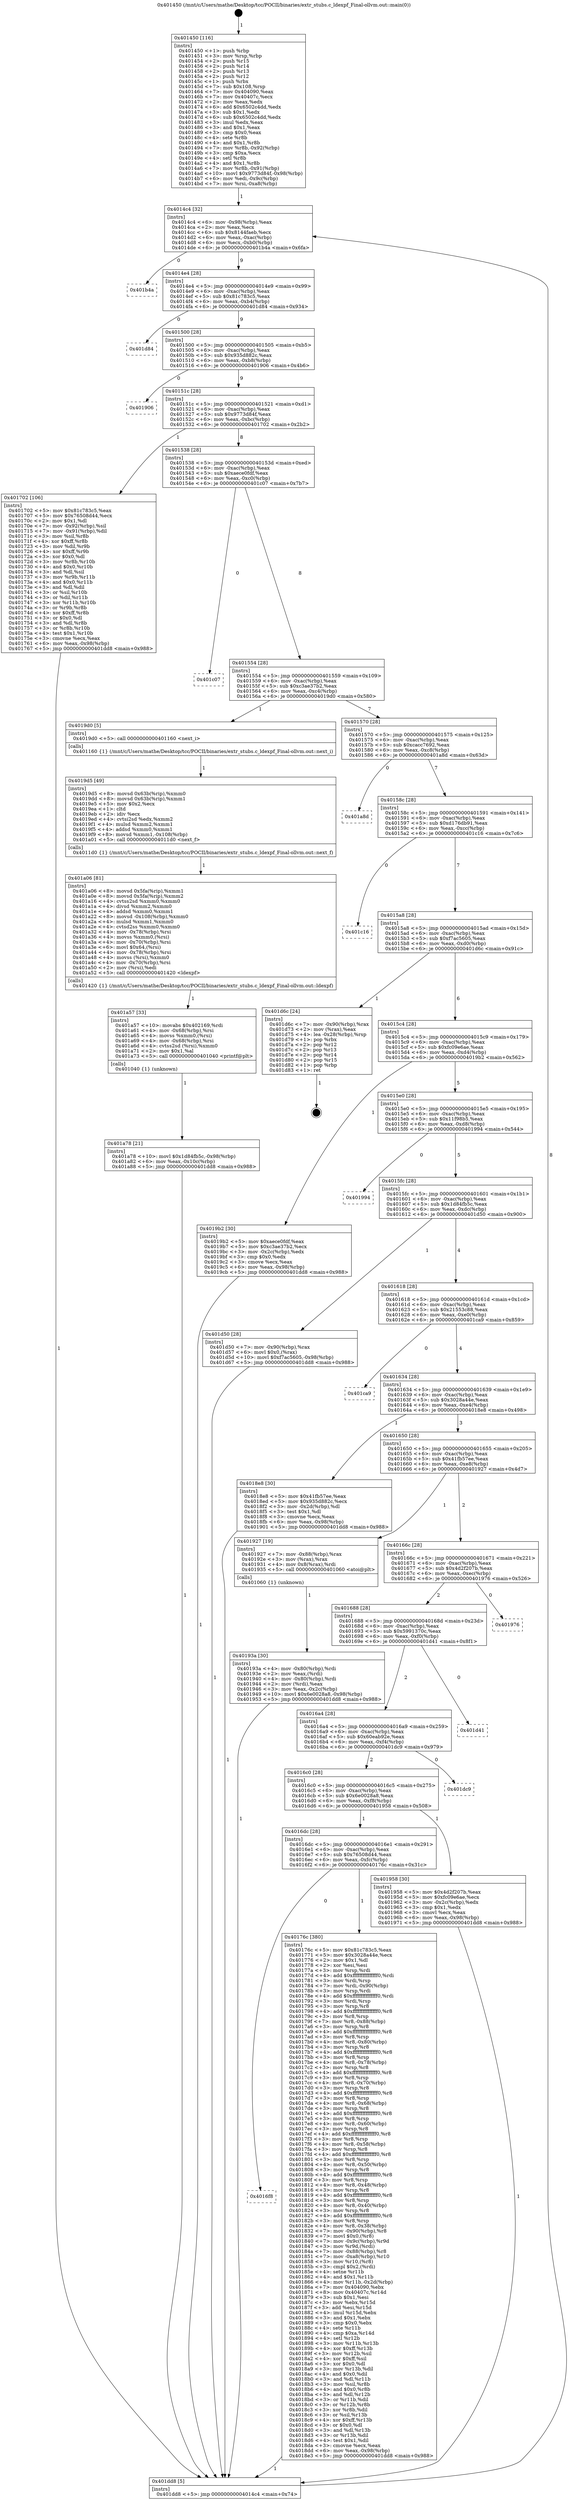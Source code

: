 digraph "0x401450" {
  label = "0x401450 (/mnt/c/Users/mathe/Desktop/tcc/POCII/binaries/extr_stubs.c_ldexpf_Final-ollvm.out::main(0))"
  labelloc = "t"
  node[shape=record]

  Entry [label="",width=0.3,height=0.3,shape=circle,fillcolor=black,style=filled]
  "0x4014c4" [label="{
     0x4014c4 [32]\l
     | [instrs]\l
     &nbsp;&nbsp;0x4014c4 \<+6\>: mov -0x98(%rbp),%eax\l
     &nbsp;&nbsp;0x4014ca \<+2\>: mov %eax,%ecx\l
     &nbsp;&nbsp;0x4014cc \<+6\>: sub $0x8144faeb,%ecx\l
     &nbsp;&nbsp;0x4014d2 \<+6\>: mov %eax,-0xac(%rbp)\l
     &nbsp;&nbsp;0x4014d8 \<+6\>: mov %ecx,-0xb0(%rbp)\l
     &nbsp;&nbsp;0x4014de \<+6\>: je 0000000000401b4a \<main+0x6fa\>\l
  }"]
  "0x401b4a" [label="{
     0x401b4a\l
  }", style=dashed]
  "0x4014e4" [label="{
     0x4014e4 [28]\l
     | [instrs]\l
     &nbsp;&nbsp;0x4014e4 \<+5\>: jmp 00000000004014e9 \<main+0x99\>\l
     &nbsp;&nbsp;0x4014e9 \<+6\>: mov -0xac(%rbp),%eax\l
     &nbsp;&nbsp;0x4014ef \<+5\>: sub $0x81c783c5,%eax\l
     &nbsp;&nbsp;0x4014f4 \<+6\>: mov %eax,-0xb4(%rbp)\l
     &nbsp;&nbsp;0x4014fa \<+6\>: je 0000000000401d84 \<main+0x934\>\l
  }"]
  Exit [label="",width=0.3,height=0.3,shape=circle,fillcolor=black,style=filled,peripheries=2]
  "0x401d84" [label="{
     0x401d84\l
  }", style=dashed]
  "0x401500" [label="{
     0x401500 [28]\l
     | [instrs]\l
     &nbsp;&nbsp;0x401500 \<+5\>: jmp 0000000000401505 \<main+0xb5\>\l
     &nbsp;&nbsp;0x401505 \<+6\>: mov -0xac(%rbp),%eax\l
     &nbsp;&nbsp;0x40150b \<+5\>: sub $0x935d882c,%eax\l
     &nbsp;&nbsp;0x401510 \<+6\>: mov %eax,-0xb8(%rbp)\l
     &nbsp;&nbsp;0x401516 \<+6\>: je 0000000000401906 \<main+0x4b6\>\l
  }"]
  "0x401a78" [label="{
     0x401a78 [21]\l
     | [instrs]\l
     &nbsp;&nbsp;0x401a78 \<+10\>: movl $0x1d84fb5c,-0x98(%rbp)\l
     &nbsp;&nbsp;0x401a82 \<+6\>: mov %eax,-0x10c(%rbp)\l
     &nbsp;&nbsp;0x401a88 \<+5\>: jmp 0000000000401dd8 \<main+0x988\>\l
  }"]
  "0x401906" [label="{
     0x401906\l
  }", style=dashed]
  "0x40151c" [label="{
     0x40151c [28]\l
     | [instrs]\l
     &nbsp;&nbsp;0x40151c \<+5\>: jmp 0000000000401521 \<main+0xd1\>\l
     &nbsp;&nbsp;0x401521 \<+6\>: mov -0xac(%rbp),%eax\l
     &nbsp;&nbsp;0x401527 \<+5\>: sub $0x9773d84f,%eax\l
     &nbsp;&nbsp;0x40152c \<+6\>: mov %eax,-0xbc(%rbp)\l
     &nbsp;&nbsp;0x401532 \<+6\>: je 0000000000401702 \<main+0x2b2\>\l
  }"]
  "0x401a57" [label="{
     0x401a57 [33]\l
     | [instrs]\l
     &nbsp;&nbsp;0x401a57 \<+10\>: movabs $0x402169,%rdi\l
     &nbsp;&nbsp;0x401a61 \<+4\>: mov -0x68(%rbp),%rsi\l
     &nbsp;&nbsp;0x401a65 \<+4\>: movss %xmm0,(%rsi)\l
     &nbsp;&nbsp;0x401a69 \<+4\>: mov -0x68(%rbp),%rsi\l
     &nbsp;&nbsp;0x401a6d \<+4\>: cvtss2sd (%rsi),%xmm0\l
     &nbsp;&nbsp;0x401a71 \<+2\>: mov $0x1,%al\l
     &nbsp;&nbsp;0x401a73 \<+5\>: call 0000000000401040 \<printf@plt\>\l
     | [calls]\l
     &nbsp;&nbsp;0x401040 \{1\} (unknown)\l
  }"]
  "0x401702" [label="{
     0x401702 [106]\l
     | [instrs]\l
     &nbsp;&nbsp;0x401702 \<+5\>: mov $0x81c783c5,%eax\l
     &nbsp;&nbsp;0x401707 \<+5\>: mov $0x76508d44,%ecx\l
     &nbsp;&nbsp;0x40170c \<+2\>: mov $0x1,%dl\l
     &nbsp;&nbsp;0x40170e \<+7\>: mov -0x92(%rbp),%sil\l
     &nbsp;&nbsp;0x401715 \<+7\>: mov -0x91(%rbp),%dil\l
     &nbsp;&nbsp;0x40171c \<+3\>: mov %sil,%r8b\l
     &nbsp;&nbsp;0x40171f \<+4\>: xor $0xff,%r8b\l
     &nbsp;&nbsp;0x401723 \<+3\>: mov %dil,%r9b\l
     &nbsp;&nbsp;0x401726 \<+4\>: xor $0xff,%r9b\l
     &nbsp;&nbsp;0x40172a \<+3\>: xor $0x0,%dl\l
     &nbsp;&nbsp;0x40172d \<+3\>: mov %r8b,%r10b\l
     &nbsp;&nbsp;0x401730 \<+4\>: and $0x0,%r10b\l
     &nbsp;&nbsp;0x401734 \<+3\>: and %dl,%sil\l
     &nbsp;&nbsp;0x401737 \<+3\>: mov %r9b,%r11b\l
     &nbsp;&nbsp;0x40173a \<+4\>: and $0x0,%r11b\l
     &nbsp;&nbsp;0x40173e \<+3\>: and %dl,%dil\l
     &nbsp;&nbsp;0x401741 \<+3\>: or %sil,%r10b\l
     &nbsp;&nbsp;0x401744 \<+3\>: or %dil,%r11b\l
     &nbsp;&nbsp;0x401747 \<+3\>: xor %r11b,%r10b\l
     &nbsp;&nbsp;0x40174a \<+3\>: or %r9b,%r8b\l
     &nbsp;&nbsp;0x40174d \<+4\>: xor $0xff,%r8b\l
     &nbsp;&nbsp;0x401751 \<+3\>: or $0x0,%dl\l
     &nbsp;&nbsp;0x401754 \<+3\>: and %dl,%r8b\l
     &nbsp;&nbsp;0x401757 \<+3\>: or %r8b,%r10b\l
     &nbsp;&nbsp;0x40175a \<+4\>: test $0x1,%r10b\l
     &nbsp;&nbsp;0x40175e \<+3\>: cmovne %ecx,%eax\l
     &nbsp;&nbsp;0x401761 \<+6\>: mov %eax,-0x98(%rbp)\l
     &nbsp;&nbsp;0x401767 \<+5\>: jmp 0000000000401dd8 \<main+0x988\>\l
  }"]
  "0x401538" [label="{
     0x401538 [28]\l
     | [instrs]\l
     &nbsp;&nbsp;0x401538 \<+5\>: jmp 000000000040153d \<main+0xed\>\l
     &nbsp;&nbsp;0x40153d \<+6\>: mov -0xac(%rbp),%eax\l
     &nbsp;&nbsp;0x401543 \<+5\>: sub $0xaece0fdf,%eax\l
     &nbsp;&nbsp;0x401548 \<+6\>: mov %eax,-0xc0(%rbp)\l
     &nbsp;&nbsp;0x40154e \<+6\>: je 0000000000401c07 \<main+0x7b7\>\l
  }"]
  "0x401dd8" [label="{
     0x401dd8 [5]\l
     | [instrs]\l
     &nbsp;&nbsp;0x401dd8 \<+5\>: jmp 00000000004014c4 \<main+0x74\>\l
  }"]
  "0x401450" [label="{
     0x401450 [116]\l
     | [instrs]\l
     &nbsp;&nbsp;0x401450 \<+1\>: push %rbp\l
     &nbsp;&nbsp;0x401451 \<+3\>: mov %rsp,%rbp\l
     &nbsp;&nbsp;0x401454 \<+2\>: push %r15\l
     &nbsp;&nbsp;0x401456 \<+2\>: push %r14\l
     &nbsp;&nbsp;0x401458 \<+2\>: push %r13\l
     &nbsp;&nbsp;0x40145a \<+2\>: push %r12\l
     &nbsp;&nbsp;0x40145c \<+1\>: push %rbx\l
     &nbsp;&nbsp;0x40145d \<+7\>: sub $0x108,%rsp\l
     &nbsp;&nbsp;0x401464 \<+7\>: mov 0x404090,%eax\l
     &nbsp;&nbsp;0x40146b \<+7\>: mov 0x40407c,%ecx\l
     &nbsp;&nbsp;0x401472 \<+2\>: mov %eax,%edx\l
     &nbsp;&nbsp;0x401474 \<+6\>: add $0x6502c4dd,%edx\l
     &nbsp;&nbsp;0x40147a \<+3\>: sub $0x1,%edx\l
     &nbsp;&nbsp;0x40147d \<+6\>: sub $0x6502c4dd,%edx\l
     &nbsp;&nbsp;0x401483 \<+3\>: imul %edx,%eax\l
     &nbsp;&nbsp;0x401486 \<+3\>: and $0x1,%eax\l
     &nbsp;&nbsp;0x401489 \<+3\>: cmp $0x0,%eax\l
     &nbsp;&nbsp;0x40148c \<+4\>: sete %r8b\l
     &nbsp;&nbsp;0x401490 \<+4\>: and $0x1,%r8b\l
     &nbsp;&nbsp;0x401494 \<+7\>: mov %r8b,-0x92(%rbp)\l
     &nbsp;&nbsp;0x40149b \<+3\>: cmp $0xa,%ecx\l
     &nbsp;&nbsp;0x40149e \<+4\>: setl %r8b\l
     &nbsp;&nbsp;0x4014a2 \<+4\>: and $0x1,%r8b\l
     &nbsp;&nbsp;0x4014a6 \<+7\>: mov %r8b,-0x91(%rbp)\l
     &nbsp;&nbsp;0x4014ad \<+10\>: movl $0x9773d84f,-0x98(%rbp)\l
     &nbsp;&nbsp;0x4014b7 \<+6\>: mov %edi,-0x9c(%rbp)\l
     &nbsp;&nbsp;0x4014bd \<+7\>: mov %rsi,-0xa8(%rbp)\l
  }"]
  "0x401a06" [label="{
     0x401a06 [81]\l
     | [instrs]\l
     &nbsp;&nbsp;0x401a06 \<+8\>: movsd 0x5fa(%rip),%xmm1\l
     &nbsp;&nbsp;0x401a0e \<+8\>: movsd 0x5fa(%rip),%xmm2\l
     &nbsp;&nbsp;0x401a16 \<+4\>: cvtss2sd %xmm0,%xmm0\l
     &nbsp;&nbsp;0x401a1a \<+4\>: divsd %xmm2,%xmm0\l
     &nbsp;&nbsp;0x401a1e \<+4\>: addsd %xmm0,%xmm1\l
     &nbsp;&nbsp;0x401a22 \<+8\>: movsd -0x108(%rbp),%xmm0\l
     &nbsp;&nbsp;0x401a2a \<+4\>: mulsd %xmm1,%xmm0\l
     &nbsp;&nbsp;0x401a2e \<+4\>: cvtsd2ss %xmm0,%xmm0\l
     &nbsp;&nbsp;0x401a32 \<+4\>: mov -0x78(%rbp),%rsi\l
     &nbsp;&nbsp;0x401a36 \<+4\>: movss %xmm0,(%rsi)\l
     &nbsp;&nbsp;0x401a3a \<+4\>: mov -0x70(%rbp),%rsi\l
     &nbsp;&nbsp;0x401a3e \<+6\>: movl $0x64,(%rsi)\l
     &nbsp;&nbsp;0x401a44 \<+4\>: mov -0x78(%rbp),%rsi\l
     &nbsp;&nbsp;0x401a48 \<+4\>: movss (%rsi),%xmm0\l
     &nbsp;&nbsp;0x401a4c \<+4\>: mov -0x70(%rbp),%rsi\l
     &nbsp;&nbsp;0x401a50 \<+2\>: mov (%rsi),%edi\l
     &nbsp;&nbsp;0x401a52 \<+5\>: call 0000000000401420 \<ldexpf\>\l
     | [calls]\l
     &nbsp;&nbsp;0x401420 \{1\} (/mnt/c/Users/mathe/Desktop/tcc/POCII/binaries/extr_stubs.c_ldexpf_Final-ollvm.out::ldexpf)\l
  }"]
  "0x401c07" [label="{
     0x401c07\l
  }", style=dashed]
  "0x401554" [label="{
     0x401554 [28]\l
     | [instrs]\l
     &nbsp;&nbsp;0x401554 \<+5\>: jmp 0000000000401559 \<main+0x109\>\l
     &nbsp;&nbsp;0x401559 \<+6\>: mov -0xac(%rbp),%eax\l
     &nbsp;&nbsp;0x40155f \<+5\>: sub $0xc3ae37b2,%eax\l
     &nbsp;&nbsp;0x401564 \<+6\>: mov %eax,-0xc4(%rbp)\l
     &nbsp;&nbsp;0x40156a \<+6\>: je 00000000004019d0 \<main+0x580\>\l
  }"]
  "0x4019d5" [label="{
     0x4019d5 [49]\l
     | [instrs]\l
     &nbsp;&nbsp;0x4019d5 \<+8\>: movsd 0x63b(%rip),%xmm0\l
     &nbsp;&nbsp;0x4019dd \<+8\>: movsd 0x63b(%rip),%xmm1\l
     &nbsp;&nbsp;0x4019e5 \<+5\>: mov $0x2,%ecx\l
     &nbsp;&nbsp;0x4019ea \<+1\>: cltd\l
     &nbsp;&nbsp;0x4019eb \<+2\>: idiv %ecx\l
     &nbsp;&nbsp;0x4019ed \<+4\>: cvtsi2sd %edx,%xmm2\l
     &nbsp;&nbsp;0x4019f1 \<+4\>: mulsd %xmm2,%xmm1\l
     &nbsp;&nbsp;0x4019f5 \<+4\>: addsd %xmm0,%xmm1\l
     &nbsp;&nbsp;0x4019f9 \<+8\>: movsd %xmm1,-0x108(%rbp)\l
     &nbsp;&nbsp;0x401a01 \<+5\>: call 00000000004011d0 \<next_f\>\l
     | [calls]\l
     &nbsp;&nbsp;0x4011d0 \{1\} (/mnt/c/Users/mathe/Desktop/tcc/POCII/binaries/extr_stubs.c_ldexpf_Final-ollvm.out::next_f)\l
  }"]
  "0x4019d0" [label="{
     0x4019d0 [5]\l
     | [instrs]\l
     &nbsp;&nbsp;0x4019d0 \<+5\>: call 0000000000401160 \<next_i\>\l
     | [calls]\l
     &nbsp;&nbsp;0x401160 \{1\} (/mnt/c/Users/mathe/Desktop/tcc/POCII/binaries/extr_stubs.c_ldexpf_Final-ollvm.out::next_i)\l
  }"]
  "0x401570" [label="{
     0x401570 [28]\l
     | [instrs]\l
     &nbsp;&nbsp;0x401570 \<+5\>: jmp 0000000000401575 \<main+0x125\>\l
     &nbsp;&nbsp;0x401575 \<+6\>: mov -0xac(%rbp),%eax\l
     &nbsp;&nbsp;0x40157b \<+5\>: sub $0xcacc7692,%eax\l
     &nbsp;&nbsp;0x401580 \<+6\>: mov %eax,-0xc8(%rbp)\l
     &nbsp;&nbsp;0x401586 \<+6\>: je 0000000000401a8d \<main+0x63d\>\l
  }"]
  "0x40193a" [label="{
     0x40193a [30]\l
     | [instrs]\l
     &nbsp;&nbsp;0x40193a \<+4\>: mov -0x80(%rbp),%rdi\l
     &nbsp;&nbsp;0x40193e \<+2\>: mov %eax,(%rdi)\l
     &nbsp;&nbsp;0x401940 \<+4\>: mov -0x80(%rbp),%rdi\l
     &nbsp;&nbsp;0x401944 \<+2\>: mov (%rdi),%eax\l
     &nbsp;&nbsp;0x401946 \<+3\>: mov %eax,-0x2c(%rbp)\l
     &nbsp;&nbsp;0x401949 \<+10\>: movl $0x6e0028a8,-0x98(%rbp)\l
     &nbsp;&nbsp;0x401953 \<+5\>: jmp 0000000000401dd8 \<main+0x988\>\l
  }"]
  "0x401a8d" [label="{
     0x401a8d\l
  }", style=dashed]
  "0x40158c" [label="{
     0x40158c [28]\l
     | [instrs]\l
     &nbsp;&nbsp;0x40158c \<+5\>: jmp 0000000000401591 \<main+0x141\>\l
     &nbsp;&nbsp;0x401591 \<+6\>: mov -0xac(%rbp),%eax\l
     &nbsp;&nbsp;0x401597 \<+5\>: sub $0xd176db91,%eax\l
     &nbsp;&nbsp;0x40159c \<+6\>: mov %eax,-0xcc(%rbp)\l
     &nbsp;&nbsp;0x4015a2 \<+6\>: je 0000000000401c16 \<main+0x7c6\>\l
  }"]
  "0x4016f8" [label="{
     0x4016f8\l
  }", style=dashed]
  "0x401c16" [label="{
     0x401c16\l
  }", style=dashed]
  "0x4015a8" [label="{
     0x4015a8 [28]\l
     | [instrs]\l
     &nbsp;&nbsp;0x4015a8 \<+5\>: jmp 00000000004015ad \<main+0x15d\>\l
     &nbsp;&nbsp;0x4015ad \<+6\>: mov -0xac(%rbp),%eax\l
     &nbsp;&nbsp;0x4015b3 \<+5\>: sub $0xf7ac5605,%eax\l
     &nbsp;&nbsp;0x4015b8 \<+6\>: mov %eax,-0xd0(%rbp)\l
     &nbsp;&nbsp;0x4015be \<+6\>: je 0000000000401d6c \<main+0x91c\>\l
  }"]
  "0x40176c" [label="{
     0x40176c [380]\l
     | [instrs]\l
     &nbsp;&nbsp;0x40176c \<+5\>: mov $0x81c783c5,%eax\l
     &nbsp;&nbsp;0x401771 \<+5\>: mov $0x3028a44e,%ecx\l
     &nbsp;&nbsp;0x401776 \<+2\>: mov $0x1,%dl\l
     &nbsp;&nbsp;0x401778 \<+2\>: xor %esi,%esi\l
     &nbsp;&nbsp;0x40177a \<+3\>: mov %rsp,%rdi\l
     &nbsp;&nbsp;0x40177d \<+4\>: add $0xfffffffffffffff0,%rdi\l
     &nbsp;&nbsp;0x401781 \<+3\>: mov %rdi,%rsp\l
     &nbsp;&nbsp;0x401784 \<+7\>: mov %rdi,-0x90(%rbp)\l
     &nbsp;&nbsp;0x40178b \<+3\>: mov %rsp,%rdi\l
     &nbsp;&nbsp;0x40178e \<+4\>: add $0xfffffffffffffff0,%rdi\l
     &nbsp;&nbsp;0x401792 \<+3\>: mov %rdi,%rsp\l
     &nbsp;&nbsp;0x401795 \<+3\>: mov %rsp,%r8\l
     &nbsp;&nbsp;0x401798 \<+4\>: add $0xfffffffffffffff0,%r8\l
     &nbsp;&nbsp;0x40179c \<+3\>: mov %r8,%rsp\l
     &nbsp;&nbsp;0x40179f \<+7\>: mov %r8,-0x88(%rbp)\l
     &nbsp;&nbsp;0x4017a6 \<+3\>: mov %rsp,%r8\l
     &nbsp;&nbsp;0x4017a9 \<+4\>: add $0xfffffffffffffff0,%r8\l
     &nbsp;&nbsp;0x4017ad \<+3\>: mov %r8,%rsp\l
     &nbsp;&nbsp;0x4017b0 \<+4\>: mov %r8,-0x80(%rbp)\l
     &nbsp;&nbsp;0x4017b4 \<+3\>: mov %rsp,%r8\l
     &nbsp;&nbsp;0x4017b7 \<+4\>: add $0xfffffffffffffff0,%r8\l
     &nbsp;&nbsp;0x4017bb \<+3\>: mov %r8,%rsp\l
     &nbsp;&nbsp;0x4017be \<+4\>: mov %r8,-0x78(%rbp)\l
     &nbsp;&nbsp;0x4017c2 \<+3\>: mov %rsp,%r8\l
     &nbsp;&nbsp;0x4017c5 \<+4\>: add $0xfffffffffffffff0,%r8\l
     &nbsp;&nbsp;0x4017c9 \<+3\>: mov %r8,%rsp\l
     &nbsp;&nbsp;0x4017cc \<+4\>: mov %r8,-0x70(%rbp)\l
     &nbsp;&nbsp;0x4017d0 \<+3\>: mov %rsp,%r8\l
     &nbsp;&nbsp;0x4017d3 \<+4\>: add $0xfffffffffffffff0,%r8\l
     &nbsp;&nbsp;0x4017d7 \<+3\>: mov %r8,%rsp\l
     &nbsp;&nbsp;0x4017da \<+4\>: mov %r8,-0x68(%rbp)\l
     &nbsp;&nbsp;0x4017de \<+3\>: mov %rsp,%r8\l
     &nbsp;&nbsp;0x4017e1 \<+4\>: add $0xfffffffffffffff0,%r8\l
     &nbsp;&nbsp;0x4017e5 \<+3\>: mov %r8,%rsp\l
     &nbsp;&nbsp;0x4017e8 \<+4\>: mov %r8,-0x60(%rbp)\l
     &nbsp;&nbsp;0x4017ec \<+3\>: mov %rsp,%r8\l
     &nbsp;&nbsp;0x4017ef \<+4\>: add $0xfffffffffffffff0,%r8\l
     &nbsp;&nbsp;0x4017f3 \<+3\>: mov %r8,%rsp\l
     &nbsp;&nbsp;0x4017f6 \<+4\>: mov %r8,-0x58(%rbp)\l
     &nbsp;&nbsp;0x4017fa \<+3\>: mov %rsp,%r8\l
     &nbsp;&nbsp;0x4017fd \<+4\>: add $0xfffffffffffffff0,%r8\l
     &nbsp;&nbsp;0x401801 \<+3\>: mov %r8,%rsp\l
     &nbsp;&nbsp;0x401804 \<+4\>: mov %r8,-0x50(%rbp)\l
     &nbsp;&nbsp;0x401808 \<+3\>: mov %rsp,%r8\l
     &nbsp;&nbsp;0x40180b \<+4\>: add $0xfffffffffffffff0,%r8\l
     &nbsp;&nbsp;0x40180f \<+3\>: mov %r8,%rsp\l
     &nbsp;&nbsp;0x401812 \<+4\>: mov %r8,-0x48(%rbp)\l
     &nbsp;&nbsp;0x401816 \<+3\>: mov %rsp,%r8\l
     &nbsp;&nbsp;0x401819 \<+4\>: add $0xfffffffffffffff0,%r8\l
     &nbsp;&nbsp;0x40181d \<+3\>: mov %r8,%rsp\l
     &nbsp;&nbsp;0x401820 \<+4\>: mov %r8,-0x40(%rbp)\l
     &nbsp;&nbsp;0x401824 \<+3\>: mov %rsp,%r8\l
     &nbsp;&nbsp;0x401827 \<+4\>: add $0xfffffffffffffff0,%r8\l
     &nbsp;&nbsp;0x40182b \<+3\>: mov %r8,%rsp\l
     &nbsp;&nbsp;0x40182e \<+4\>: mov %r8,-0x38(%rbp)\l
     &nbsp;&nbsp;0x401832 \<+7\>: mov -0x90(%rbp),%r8\l
     &nbsp;&nbsp;0x401839 \<+7\>: movl $0x0,(%r8)\l
     &nbsp;&nbsp;0x401840 \<+7\>: mov -0x9c(%rbp),%r9d\l
     &nbsp;&nbsp;0x401847 \<+3\>: mov %r9d,(%rdi)\l
     &nbsp;&nbsp;0x40184a \<+7\>: mov -0x88(%rbp),%r8\l
     &nbsp;&nbsp;0x401851 \<+7\>: mov -0xa8(%rbp),%r10\l
     &nbsp;&nbsp;0x401858 \<+3\>: mov %r10,(%r8)\l
     &nbsp;&nbsp;0x40185b \<+3\>: cmpl $0x2,(%rdi)\l
     &nbsp;&nbsp;0x40185e \<+4\>: setne %r11b\l
     &nbsp;&nbsp;0x401862 \<+4\>: and $0x1,%r11b\l
     &nbsp;&nbsp;0x401866 \<+4\>: mov %r11b,-0x2d(%rbp)\l
     &nbsp;&nbsp;0x40186a \<+7\>: mov 0x404090,%ebx\l
     &nbsp;&nbsp;0x401871 \<+8\>: mov 0x40407c,%r14d\l
     &nbsp;&nbsp;0x401879 \<+3\>: sub $0x1,%esi\l
     &nbsp;&nbsp;0x40187c \<+3\>: mov %ebx,%r15d\l
     &nbsp;&nbsp;0x40187f \<+3\>: add %esi,%r15d\l
     &nbsp;&nbsp;0x401882 \<+4\>: imul %r15d,%ebx\l
     &nbsp;&nbsp;0x401886 \<+3\>: and $0x1,%ebx\l
     &nbsp;&nbsp;0x401889 \<+3\>: cmp $0x0,%ebx\l
     &nbsp;&nbsp;0x40188c \<+4\>: sete %r11b\l
     &nbsp;&nbsp;0x401890 \<+4\>: cmp $0xa,%r14d\l
     &nbsp;&nbsp;0x401894 \<+4\>: setl %r12b\l
     &nbsp;&nbsp;0x401898 \<+3\>: mov %r11b,%r13b\l
     &nbsp;&nbsp;0x40189b \<+4\>: xor $0xff,%r13b\l
     &nbsp;&nbsp;0x40189f \<+3\>: mov %r12b,%sil\l
     &nbsp;&nbsp;0x4018a2 \<+4\>: xor $0xff,%sil\l
     &nbsp;&nbsp;0x4018a6 \<+3\>: xor $0x0,%dl\l
     &nbsp;&nbsp;0x4018a9 \<+3\>: mov %r13b,%dil\l
     &nbsp;&nbsp;0x4018ac \<+4\>: and $0x0,%dil\l
     &nbsp;&nbsp;0x4018b0 \<+3\>: and %dl,%r11b\l
     &nbsp;&nbsp;0x4018b3 \<+3\>: mov %sil,%r8b\l
     &nbsp;&nbsp;0x4018b6 \<+4\>: and $0x0,%r8b\l
     &nbsp;&nbsp;0x4018ba \<+3\>: and %dl,%r12b\l
     &nbsp;&nbsp;0x4018bd \<+3\>: or %r11b,%dil\l
     &nbsp;&nbsp;0x4018c0 \<+3\>: or %r12b,%r8b\l
     &nbsp;&nbsp;0x4018c3 \<+3\>: xor %r8b,%dil\l
     &nbsp;&nbsp;0x4018c6 \<+3\>: or %sil,%r13b\l
     &nbsp;&nbsp;0x4018c9 \<+4\>: xor $0xff,%r13b\l
     &nbsp;&nbsp;0x4018cd \<+3\>: or $0x0,%dl\l
     &nbsp;&nbsp;0x4018d0 \<+3\>: and %dl,%r13b\l
     &nbsp;&nbsp;0x4018d3 \<+3\>: or %r13b,%dil\l
     &nbsp;&nbsp;0x4018d6 \<+4\>: test $0x1,%dil\l
     &nbsp;&nbsp;0x4018da \<+3\>: cmovne %ecx,%eax\l
     &nbsp;&nbsp;0x4018dd \<+6\>: mov %eax,-0x98(%rbp)\l
     &nbsp;&nbsp;0x4018e3 \<+5\>: jmp 0000000000401dd8 \<main+0x988\>\l
  }"]
  "0x401d6c" [label="{
     0x401d6c [24]\l
     | [instrs]\l
     &nbsp;&nbsp;0x401d6c \<+7\>: mov -0x90(%rbp),%rax\l
     &nbsp;&nbsp;0x401d73 \<+2\>: mov (%rax),%eax\l
     &nbsp;&nbsp;0x401d75 \<+4\>: lea -0x28(%rbp),%rsp\l
     &nbsp;&nbsp;0x401d79 \<+1\>: pop %rbx\l
     &nbsp;&nbsp;0x401d7a \<+2\>: pop %r12\l
     &nbsp;&nbsp;0x401d7c \<+2\>: pop %r13\l
     &nbsp;&nbsp;0x401d7e \<+2\>: pop %r14\l
     &nbsp;&nbsp;0x401d80 \<+2\>: pop %r15\l
     &nbsp;&nbsp;0x401d82 \<+1\>: pop %rbp\l
     &nbsp;&nbsp;0x401d83 \<+1\>: ret\l
  }"]
  "0x4015c4" [label="{
     0x4015c4 [28]\l
     | [instrs]\l
     &nbsp;&nbsp;0x4015c4 \<+5\>: jmp 00000000004015c9 \<main+0x179\>\l
     &nbsp;&nbsp;0x4015c9 \<+6\>: mov -0xac(%rbp),%eax\l
     &nbsp;&nbsp;0x4015cf \<+5\>: sub $0xfc09e6ae,%eax\l
     &nbsp;&nbsp;0x4015d4 \<+6\>: mov %eax,-0xd4(%rbp)\l
     &nbsp;&nbsp;0x4015da \<+6\>: je 00000000004019b2 \<main+0x562\>\l
  }"]
  "0x4016dc" [label="{
     0x4016dc [28]\l
     | [instrs]\l
     &nbsp;&nbsp;0x4016dc \<+5\>: jmp 00000000004016e1 \<main+0x291\>\l
     &nbsp;&nbsp;0x4016e1 \<+6\>: mov -0xac(%rbp),%eax\l
     &nbsp;&nbsp;0x4016e7 \<+5\>: sub $0x76508d44,%eax\l
     &nbsp;&nbsp;0x4016ec \<+6\>: mov %eax,-0xfc(%rbp)\l
     &nbsp;&nbsp;0x4016f2 \<+6\>: je 000000000040176c \<main+0x31c\>\l
  }"]
  "0x4019b2" [label="{
     0x4019b2 [30]\l
     | [instrs]\l
     &nbsp;&nbsp;0x4019b2 \<+5\>: mov $0xaece0fdf,%eax\l
     &nbsp;&nbsp;0x4019b7 \<+5\>: mov $0xc3ae37b2,%ecx\l
     &nbsp;&nbsp;0x4019bc \<+3\>: mov -0x2c(%rbp),%edx\l
     &nbsp;&nbsp;0x4019bf \<+3\>: cmp $0x0,%edx\l
     &nbsp;&nbsp;0x4019c2 \<+3\>: cmove %ecx,%eax\l
     &nbsp;&nbsp;0x4019c5 \<+6\>: mov %eax,-0x98(%rbp)\l
     &nbsp;&nbsp;0x4019cb \<+5\>: jmp 0000000000401dd8 \<main+0x988\>\l
  }"]
  "0x4015e0" [label="{
     0x4015e0 [28]\l
     | [instrs]\l
     &nbsp;&nbsp;0x4015e0 \<+5\>: jmp 00000000004015e5 \<main+0x195\>\l
     &nbsp;&nbsp;0x4015e5 \<+6\>: mov -0xac(%rbp),%eax\l
     &nbsp;&nbsp;0x4015eb \<+5\>: sub $0x11f98b5,%eax\l
     &nbsp;&nbsp;0x4015f0 \<+6\>: mov %eax,-0xd8(%rbp)\l
     &nbsp;&nbsp;0x4015f6 \<+6\>: je 0000000000401994 \<main+0x544\>\l
  }"]
  "0x401958" [label="{
     0x401958 [30]\l
     | [instrs]\l
     &nbsp;&nbsp;0x401958 \<+5\>: mov $0x4d2f207b,%eax\l
     &nbsp;&nbsp;0x40195d \<+5\>: mov $0xfc09e6ae,%ecx\l
     &nbsp;&nbsp;0x401962 \<+3\>: mov -0x2c(%rbp),%edx\l
     &nbsp;&nbsp;0x401965 \<+3\>: cmp $0x1,%edx\l
     &nbsp;&nbsp;0x401968 \<+3\>: cmovl %ecx,%eax\l
     &nbsp;&nbsp;0x40196b \<+6\>: mov %eax,-0x98(%rbp)\l
     &nbsp;&nbsp;0x401971 \<+5\>: jmp 0000000000401dd8 \<main+0x988\>\l
  }"]
  "0x401994" [label="{
     0x401994\l
  }", style=dashed]
  "0x4015fc" [label="{
     0x4015fc [28]\l
     | [instrs]\l
     &nbsp;&nbsp;0x4015fc \<+5\>: jmp 0000000000401601 \<main+0x1b1\>\l
     &nbsp;&nbsp;0x401601 \<+6\>: mov -0xac(%rbp),%eax\l
     &nbsp;&nbsp;0x401607 \<+5\>: sub $0x1d84fb5c,%eax\l
     &nbsp;&nbsp;0x40160c \<+6\>: mov %eax,-0xdc(%rbp)\l
     &nbsp;&nbsp;0x401612 \<+6\>: je 0000000000401d50 \<main+0x900\>\l
  }"]
  "0x4016c0" [label="{
     0x4016c0 [28]\l
     | [instrs]\l
     &nbsp;&nbsp;0x4016c0 \<+5\>: jmp 00000000004016c5 \<main+0x275\>\l
     &nbsp;&nbsp;0x4016c5 \<+6\>: mov -0xac(%rbp),%eax\l
     &nbsp;&nbsp;0x4016cb \<+5\>: sub $0x6e0028a8,%eax\l
     &nbsp;&nbsp;0x4016d0 \<+6\>: mov %eax,-0xf8(%rbp)\l
     &nbsp;&nbsp;0x4016d6 \<+6\>: je 0000000000401958 \<main+0x508\>\l
  }"]
  "0x401d50" [label="{
     0x401d50 [28]\l
     | [instrs]\l
     &nbsp;&nbsp;0x401d50 \<+7\>: mov -0x90(%rbp),%rax\l
     &nbsp;&nbsp;0x401d57 \<+6\>: movl $0x0,(%rax)\l
     &nbsp;&nbsp;0x401d5d \<+10\>: movl $0xf7ac5605,-0x98(%rbp)\l
     &nbsp;&nbsp;0x401d67 \<+5\>: jmp 0000000000401dd8 \<main+0x988\>\l
  }"]
  "0x401618" [label="{
     0x401618 [28]\l
     | [instrs]\l
     &nbsp;&nbsp;0x401618 \<+5\>: jmp 000000000040161d \<main+0x1cd\>\l
     &nbsp;&nbsp;0x40161d \<+6\>: mov -0xac(%rbp),%eax\l
     &nbsp;&nbsp;0x401623 \<+5\>: sub $0x21553c88,%eax\l
     &nbsp;&nbsp;0x401628 \<+6\>: mov %eax,-0xe0(%rbp)\l
     &nbsp;&nbsp;0x40162e \<+6\>: je 0000000000401ca9 \<main+0x859\>\l
  }"]
  "0x401dc9" [label="{
     0x401dc9\l
  }", style=dashed]
  "0x401ca9" [label="{
     0x401ca9\l
  }", style=dashed]
  "0x401634" [label="{
     0x401634 [28]\l
     | [instrs]\l
     &nbsp;&nbsp;0x401634 \<+5\>: jmp 0000000000401639 \<main+0x1e9\>\l
     &nbsp;&nbsp;0x401639 \<+6\>: mov -0xac(%rbp),%eax\l
     &nbsp;&nbsp;0x40163f \<+5\>: sub $0x3028a44e,%eax\l
     &nbsp;&nbsp;0x401644 \<+6\>: mov %eax,-0xe4(%rbp)\l
     &nbsp;&nbsp;0x40164a \<+6\>: je 00000000004018e8 \<main+0x498\>\l
  }"]
  "0x4016a4" [label="{
     0x4016a4 [28]\l
     | [instrs]\l
     &nbsp;&nbsp;0x4016a4 \<+5\>: jmp 00000000004016a9 \<main+0x259\>\l
     &nbsp;&nbsp;0x4016a9 \<+6\>: mov -0xac(%rbp),%eax\l
     &nbsp;&nbsp;0x4016af \<+5\>: sub $0x60eab92e,%eax\l
     &nbsp;&nbsp;0x4016b4 \<+6\>: mov %eax,-0xf4(%rbp)\l
     &nbsp;&nbsp;0x4016ba \<+6\>: je 0000000000401dc9 \<main+0x979\>\l
  }"]
  "0x4018e8" [label="{
     0x4018e8 [30]\l
     | [instrs]\l
     &nbsp;&nbsp;0x4018e8 \<+5\>: mov $0x41fb57ee,%eax\l
     &nbsp;&nbsp;0x4018ed \<+5\>: mov $0x935d882c,%ecx\l
     &nbsp;&nbsp;0x4018f2 \<+3\>: mov -0x2d(%rbp),%dl\l
     &nbsp;&nbsp;0x4018f5 \<+3\>: test $0x1,%dl\l
     &nbsp;&nbsp;0x4018f8 \<+3\>: cmovne %ecx,%eax\l
     &nbsp;&nbsp;0x4018fb \<+6\>: mov %eax,-0x98(%rbp)\l
     &nbsp;&nbsp;0x401901 \<+5\>: jmp 0000000000401dd8 \<main+0x988\>\l
  }"]
  "0x401650" [label="{
     0x401650 [28]\l
     | [instrs]\l
     &nbsp;&nbsp;0x401650 \<+5\>: jmp 0000000000401655 \<main+0x205\>\l
     &nbsp;&nbsp;0x401655 \<+6\>: mov -0xac(%rbp),%eax\l
     &nbsp;&nbsp;0x40165b \<+5\>: sub $0x41fb57ee,%eax\l
     &nbsp;&nbsp;0x401660 \<+6\>: mov %eax,-0xe8(%rbp)\l
     &nbsp;&nbsp;0x401666 \<+6\>: je 0000000000401927 \<main+0x4d7\>\l
  }"]
  "0x401d41" [label="{
     0x401d41\l
  }", style=dashed]
  "0x401927" [label="{
     0x401927 [19]\l
     | [instrs]\l
     &nbsp;&nbsp;0x401927 \<+7\>: mov -0x88(%rbp),%rax\l
     &nbsp;&nbsp;0x40192e \<+3\>: mov (%rax),%rax\l
     &nbsp;&nbsp;0x401931 \<+4\>: mov 0x8(%rax),%rdi\l
     &nbsp;&nbsp;0x401935 \<+5\>: call 0000000000401060 \<atoi@plt\>\l
     | [calls]\l
     &nbsp;&nbsp;0x401060 \{1\} (unknown)\l
  }"]
  "0x40166c" [label="{
     0x40166c [28]\l
     | [instrs]\l
     &nbsp;&nbsp;0x40166c \<+5\>: jmp 0000000000401671 \<main+0x221\>\l
     &nbsp;&nbsp;0x401671 \<+6\>: mov -0xac(%rbp),%eax\l
     &nbsp;&nbsp;0x401677 \<+5\>: sub $0x4d2f207b,%eax\l
     &nbsp;&nbsp;0x40167c \<+6\>: mov %eax,-0xec(%rbp)\l
     &nbsp;&nbsp;0x401682 \<+6\>: je 0000000000401976 \<main+0x526\>\l
  }"]
  "0x401688" [label="{
     0x401688 [28]\l
     | [instrs]\l
     &nbsp;&nbsp;0x401688 \<+5\>: jmp 000000000040168d \<main+0x23d\>\l
     &nbsp;&nbsp;0x40168d \<+6\>: mov -0xac(%rbp),%eax\l
     &nbsp;&nbsp;0x401693 \<+5\>: sub $0x5991370c,%eax\l
     &nbsp;&nbsp;0x401698 \<+6\>: mov %eax,-0xf0(%rbp)\l
     &nbsp;&nbsp;0x40169e \<+6\>: je 0000000000401d41 \<main+0x8f1\>\l
  }"]
  "0x401976" [label="{
     0x401976\l
  }", style=dashed]
  Entry -> "0x401450" [label=" 1"]
  "0x4014c4" -> "0x401b4a" [label=" 0"]
  "0x4014c4" -> "0x4014e4" [label=" 9"]
  "0x401d6c" -> Exit [label=" 1"]
  "0x4014e4" -> "0x401d84" [label=" 0"]
  "0x4014e4" -> "0x401500" [label=" 9"]
  "0x401d50" -> "0x401dd8" [label=" 1"]
  "0x401500" -> "0x401906" [label=" 0"]
  "0x401500" -> "0x40151c" [label=" 9"]
  "0x401a78" -> "0x401dd8" [label=" 1"]
  "0x40151c" -> "0x401702" [label=" 1"]
  "0x40151c" -> "0x401538" [label=" 8"]
  "0x401702" -> "0x401dd8" [label=" 1"]
  "0x401450" -> "0x4014c4" [label=" 1"]
  "0x401dd8" -> "0x4014c4" [label=" 8"]
  "0x401a57" -> "0x401a78" [label=" 1"]
  "0x401538" -> "0x401c07" [label=" 0"]
  "0x401538" -> "0x401554" [label=" 8"]
  "0x401a06" -> "0x401a57" [label=" 1"]
  "0x401554" -> "0x4019d0" [label=" 1"]
  "0x401554" -> "0x401570" [label=" 7"]
  "0x4019d5" -> "0x401a06" [label=" 1"]
  "0x401570" -> "0x401a8d" [label=" 0"]
  "0x401570" -> "0x40158c" [label=" 7"]
  "0x4019d0" -> "0x4019d5" [label=" 1"]
  "0x40158c" -> "0x401c16" [label=" 0"]
  "0x40158c" -> "0x4015a8" [label=" 7"]
  "0x401958" -> "0x401dd8" [label=" 1"]
  "0x4015a8" -> "0x401d6c" [label=" 1"]
  "0x4015a8" -> "0x4015c4" [label=" 6"]
  "0x40193a" -> "0x401dd8" [label=" 1"]
  "0x4015c4" -> "0x4019b2" [label=" 1"]
  "0x4015c4" -> "0x4015e0" [label=" 5"]
  "0x4018e8" -> "0x401dd8" [label=" 1"]
  "0x4015e0" -> "0x401994" [label=" 0"]
  "0x4015e0" -> "0x4015fc" [label=" 5"]
  "0x40176c" -> "0x401dd8" [label=" 1"]
  "0x4015fc" -> "0x401d50" [label=" 1"]
  "0x4015fc" -> "0x401618" [label=" 4"]
  "0x4016dc" -> "0x4016f8" [label=" 0"]
  "0x401618" -> "0x401ca9" [label=" 0"]
  "0x401618" -> "0x401634" [label=" 4"]
  "0x4016dc" -> "0x40176c" [label=" 1"]
  "0x401634" -> "0x4018e8" [label=" 1"]
  "0x401634" -> "0x401650" [label=" 3"]
  "0x4016c0" -> "0x4016dc" [label=" 1"]
  "0x401650" -> "0x401927" [label=" 1"]
  "0x401650" -> "0x40166c" [label=" 2"]
  "0x4016c0" -> "0x401958" [label=" 1"]
  "0x40166c" -> "0x401976" [label=" 0"]
  "0x40166c" -> "0x401688" [label=" 2"]
  "0x4019b2" -> "0x401dd8" [label=" 1"]
  "0x401688" -> "0x401d41" [label=" 0"]
  "0x401688" -> "0x4016a4" [label=" 2"]
  "0x401927" -> "0x40193a" [label=" 1"]
  "0x4016a4" -> "0x401dc9" [label=" 0"]
  "0x4016a4" -> "0x4016c0" [label=" 2"]
}
